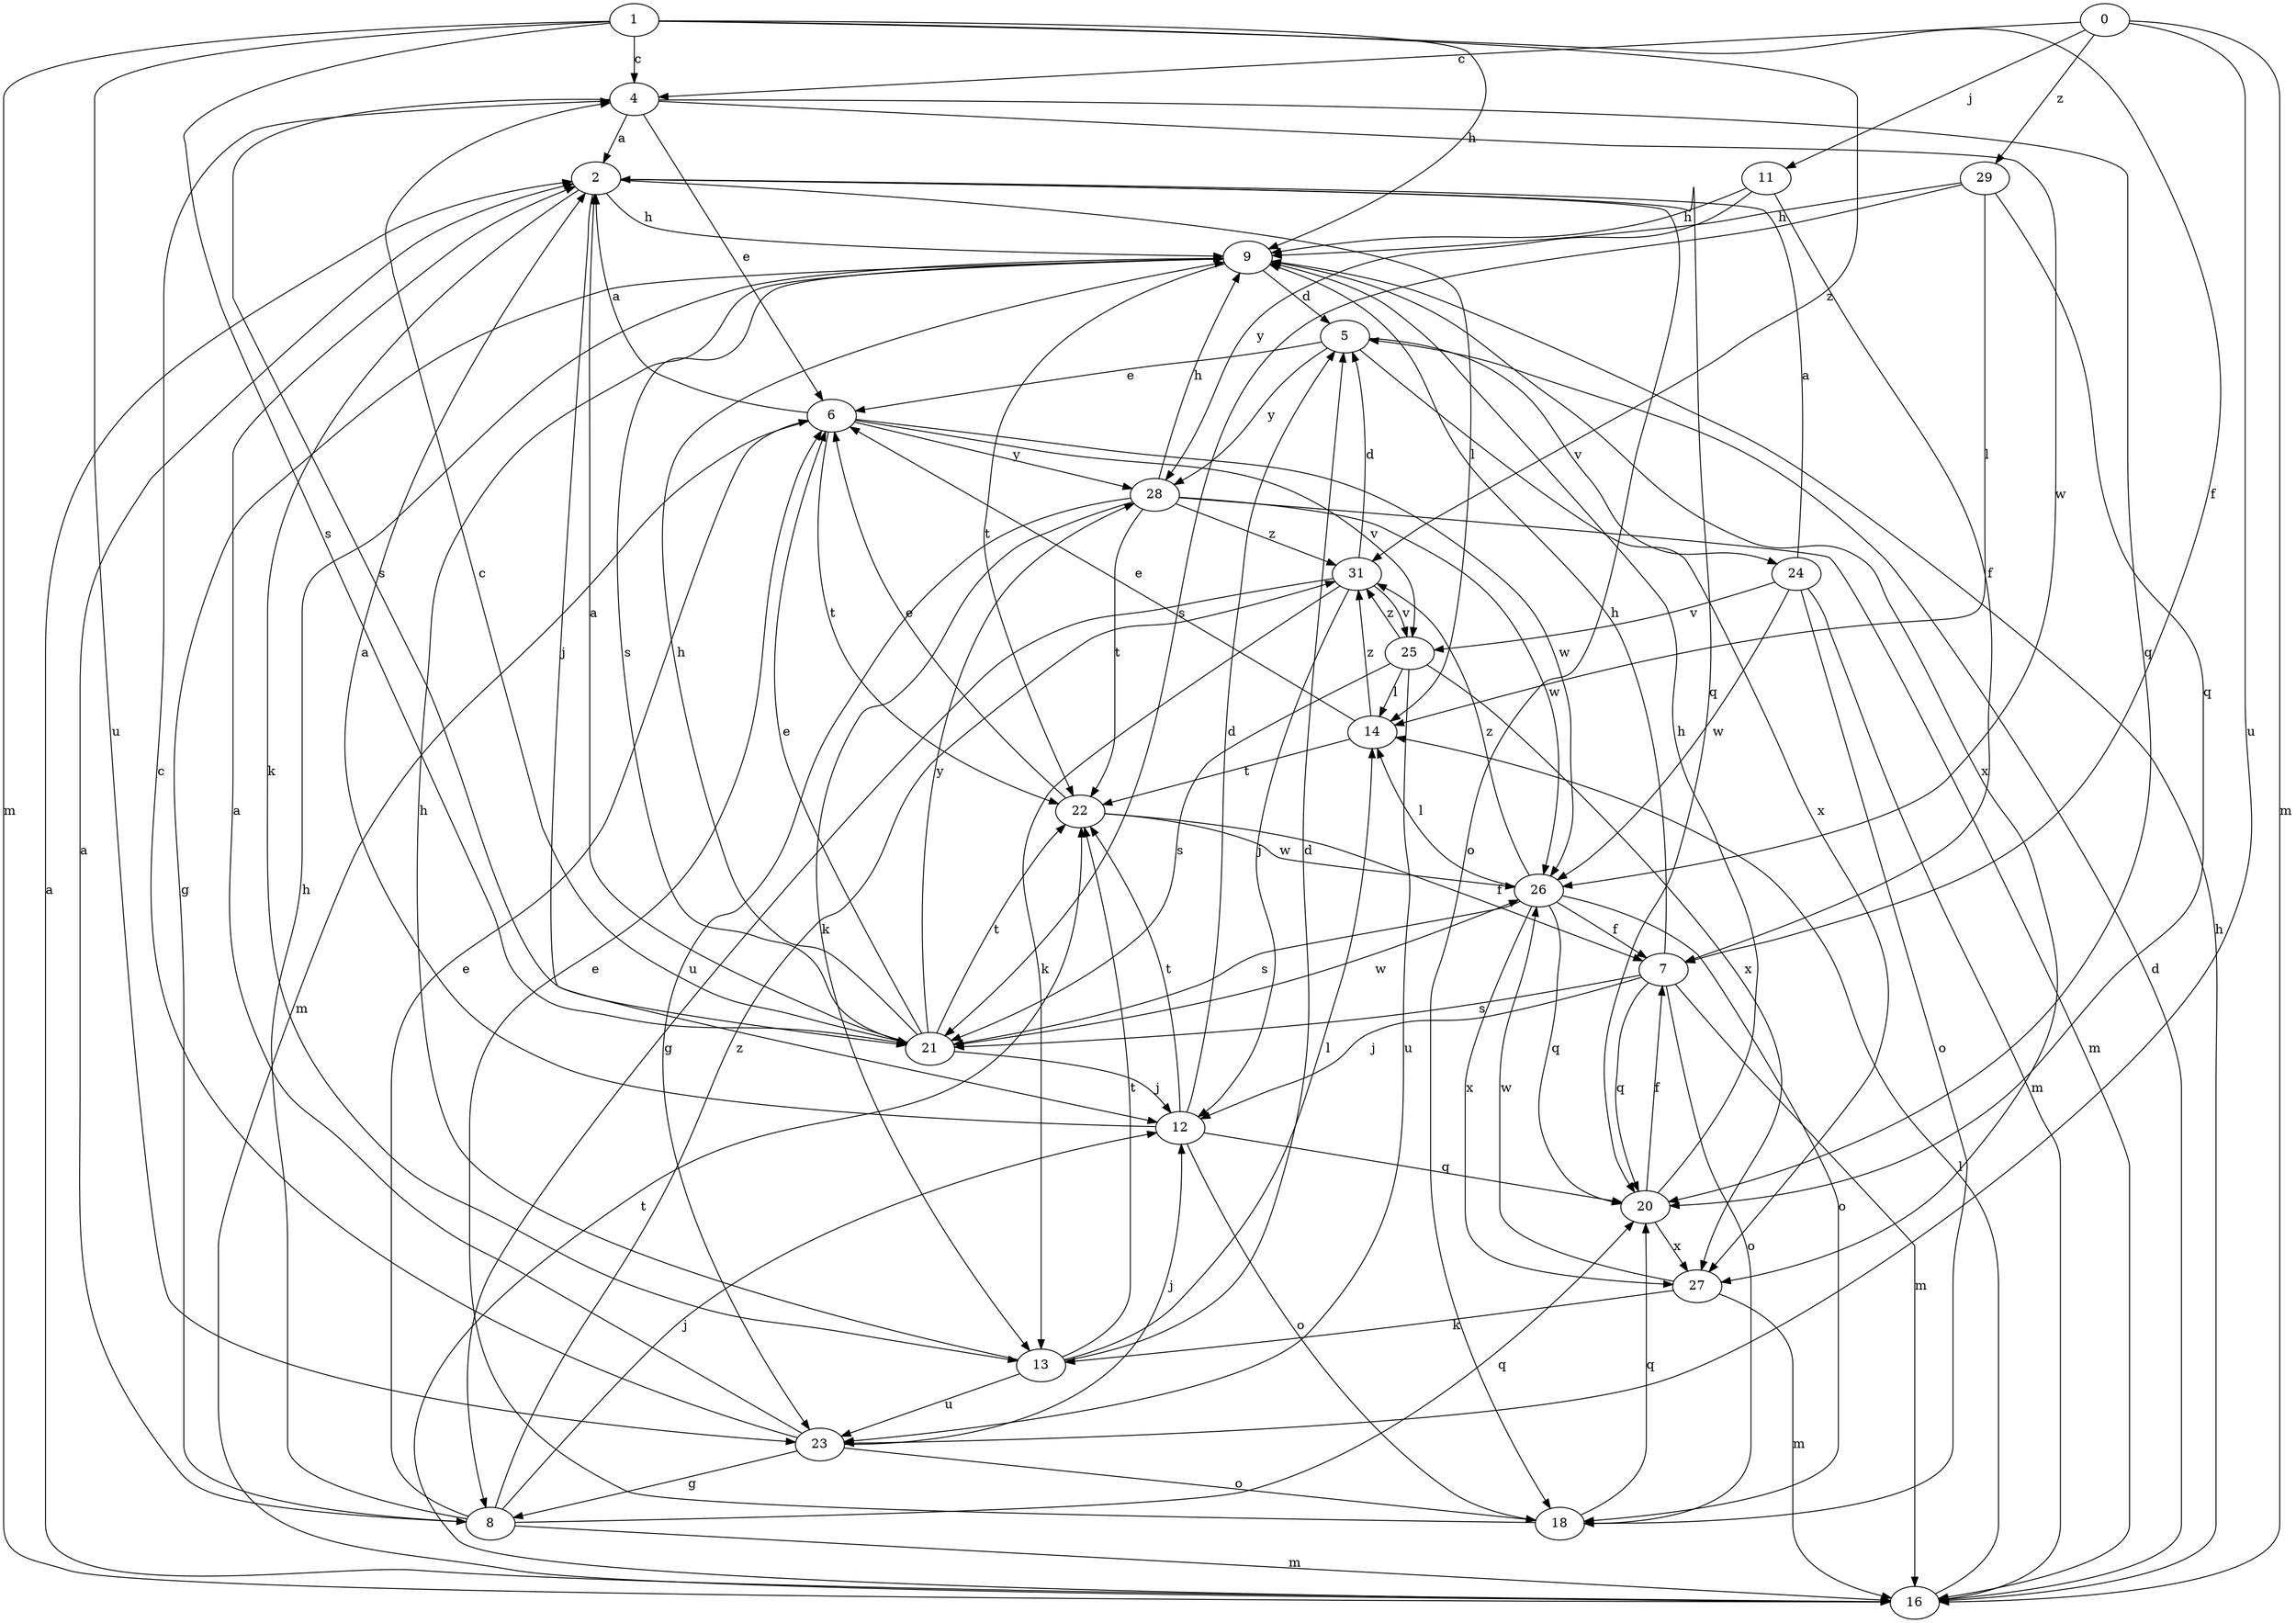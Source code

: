 strict digraph  {
1;
2;
4;
5;
6;
7;
8;
9;
11;
12;
13;
14;
16;
18;
20;
21;
22;
23;
24;
25;
26;
0;
27;
28;
29;
31;
1 -> 4  [label=c];
1 -> 7  [label=f];
1 -> 9  [label=h];
1 -> 16  [label=m];
1 -> 21  [label=s];
1 -> 23  [label=u];
1 -> 31  [label=z];
2 -> 9  [label=h];
2 -> 12  [label=j];
2 -> 13  [label=k];
2 -> 14  [label=l];
2 -> 18  [label=o];
2 -> 20  [label=q];
4 -> 2  [label=a];
4 -> 6  [label=e];
4 -> 20  [label=q];
4 -> 21  [label=s];
4 -> 26  [label=w];
5 -> 6  [label=e];
5 -> 24  [label=v];
5 -> 27  [label=x];
5 -> 28  [label=y];
6 -> 2  [label=a];
6 -> 16  [label=m];
6 -> 22  [label=t];
6 -> 25  [label=v];
6 -> 26  [label=w];
6 -> 28  [label=y];
7 -> 9  [label=h];
7 -> 12  [label=j];
7 -> 16  [label=m];
7 -> 18  [label=o];
7 -> 20  [label=q];
7 -> 21  [label=s];
8 -> 2  [label=a];
8 -> 6  [label=e];
8 -> 9  [label=h];
8 -> 12  [label=j];
8 -> 16  [label=m];
8 -> 20  [label=q];
8 -> 31  [label=z];
9 -> 5  [label=d];
9 -> 8  [label=g];
9 -> 21  [label=s];
9 -> 22  [label=t];
9 -> 27  [label=x];
11 -> 7  [label=f];
11 -> 9  [label=h];
11 -> 28  [label=y];
12 -> 2  [label=a];
12 -> 5  [label=d];
12 -> 18  [label=o];
12 -> 20  [label=q];
12 -> 22  [label=t];
13 -> 5  [label=d];
13 -> 9  [label=h];
13 -> 14  [label=l];
13 -> 22  [label=t];
13 -> 23  [label=u];
14 -> 6  [label=e];
14 -> 22  [label=t];
14 -> 31  [label=z];
16 -> 2  [label=a];
16 -> 5  [label=d];
16 -> 9  [label=h];
16 -> 14  [label=l];
16 -> 22  [label=t];
18 -> 6  [label=e];
18 -> 20  [label=q];
20 -> 7  [label=f];
20 -> 9  [label=h];
20 -> 27  [label=x];
21 -> 2  [label=a];
21 -> 4  [label=c];
21 -> 6  [label=e];
21 -> 9  [label=h];
21 -> 12  [label=j];
21 -> 22  [label=t];
21 -> 26  [label=w];
21 -> 28  [label=y];
22 -> 6  [label=e];
22 -> 7  [label=f];
22 -> 26  [label=w];
23 -> 2  [label=a];
23 -> 4  [label=c];
23 -> 8  [label=g];
23 -> 12  [label=j];
23 -> 18  [label=o];
24 -> 2  [label=a];
24 -> 16  [label=m];
24 -> 18  [label=o];
24 -> 25  [label=v];
24 -> 26  [label=w];
25 -> 14  [label=l];
25 -> 21  [label=s];
25 -> 23  [label=u];
25 -> 27  [label=x];
25 -> 31  [label=z];
26 -> 7  [label=f];
26 -> 14  [label=l];
26 -> 18  [label=o];
26 -> 20  [label=q];
26 -> 21  [label=s];
26 -> 27  [label=x];
26 -> 31  [label=z];
0 -> 4  [label=c];
0 -> 11  [label=j];
0 -> 16  [label=m];
0 -> 23  [label=u];
0 -> 29  [label=z];
27 -> 13  [label=k];
27 -> 16  [label=m];
27 -> 26  [label=w];
28 -> 9  [label=h];
28 -> 13  [label=k];
28 -> 16  [label=m];
28 -> 22  [label=t];
28 -> 23  [label=u];
28 -> 26  [label=w];
28 -> 31  [label=z];
29 -> 9  [label=h];
29 -> 14  [label=l];
29 -> 20  [label=q];
29 -> 21  [label=s];
31 -> 5  [label=d];
31 -> 8  [label=g];
31 -> 12  [label=j];
31 -> 13  [label=k];
31 -> 25  [label=v];
}
